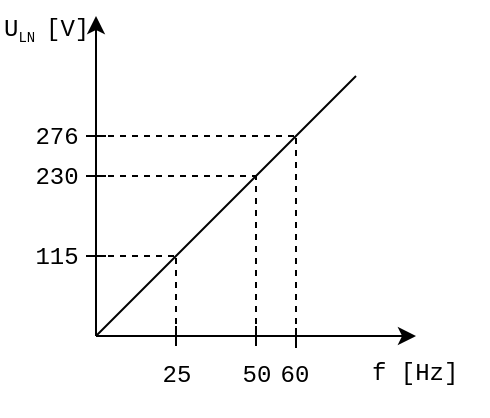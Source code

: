 <mxfile version="10.6.9" type="github"><diagram id="m2NbaIF0WA57adltUQN5" name="Page-1"><mxGraphModel dx="465" dy="260" grid="1" gridSize="10" guides="1" tooltips="1" connect="1" arrows="1" fold="1" page="1" pageScale="1" pageWidth="827" pageHeight="1169" math="0" shadow="0"><root><mxCell id="0"/><mxCell id="1" parent="0"/><mxCell id="J3uKBEu7-aRTBRHW4GBm-1" value="" style="endArrow=classic;html=1;fontFamily=Courier New;fontSize=20;" edge="1" parent="1"><mxGeometry width="50" height="50" relative="1" as="geometry"><mxPoint x="200" y="400" as="sourcePoint"/><mxPoint x="360" y="400" as="targetPoint"/></mxGeometry></mxCell><mxCell id="J3uKBEu7-aRTBRHW4GBm-2" value="" style="endArrow=classic;html=1;fontFamily=Courier New;fontSize=20;" edge="1" parent="1"><mxGeometry width="50" height="50" relative="1" as="geometry"><mxPoint x="200" y="400" as="sourcePoint"/><mxPoint x="200" y="240" as="targetPoint"/></mxGeometry></mxCell><mxCell id="J3uKBEu7-aRTBRHW4GBm-3" value="" style="endArrow=none;html=1;fontFamily=Courier New;fontSize=20;" edge="1" parent="1"><mxGeometry width="50" height="50" relative="1" as="geometry"><mxPoint x="240" y="405" as="sourcePoint"/><mxPoint x="240" y="395" as="targetPoint"/></mxGeometry></mxCell><mxCell id="J3uKBEu7-aRTBRHW4GBm-4" value="" style="endArrow=none;html=1;fontFamily=Courier New;fontSize=20;" edge="1" parent="1"><mxGeometry width="50" height="50" relative="1" as="geometry"><mxPoint x="280" y="405" as="sourcePoint"/><mxPoint x="280" y="395" as="targetPoint"/></mxGeometry></mxCell><mxCell id="J3uKBEu7-aRTBRHW4GBm-5" value="" style="endArrow=none;html=1;fontFamily=Courier New;fontSize=20;" edge="1" parent="1"><mxGeometry width="50" height="50" relative="1" as="geometry"><mxPoint x="300" y="406" as="sourcePoint"/><mxPoint x="300" y="396" as="targetPoint"/></mxGeometry></mxCell><mxCell id="J3uKBEu7-aRTBRHW4GBm-6" value="25" style="text;html=1;resizable=0;points=[];autosize=1;align=center;verticalAlign=top;spacingTop=-4;fontSize=12;fontFamily=Courier New;" vertex="1" parent="1"><mxGeometry x="220" y="410" width="40" height="30" as="geometry"/></mxCell><mxCell id="J3uKBEu7-aRTBRHW4GBm-7" value="50" style="text;html=1;resizable=0;points=[];autosize=1;align=center;verticalAlign=top;spacingTop=-4;fontSize=12;fontFamily=Courier New;" vertex="1" parent="1"><mxGeometry x="265" y="410" width="30" height="20" as="geometry"/></mxCell><mxCell id="J3uKBEu7-aRTBRHW4GBm-8" value="60" style="text;html=1;resizable=0;points=[];autosize=1;align=center;verticalAlign=top;spacingTop=-4;fontSize=12;fontFamily=Courier New;" vertex="1" parent="1"><mxGeometry x="284" y="410" width="30" height="20" as="geometry"/></mxCell><mxCell id="J3uKBEu7-aRTBRHW4GBm-9" value="" style="endArrow=none;html=1;fontFamily=Courier New;fontSize=16;" edge="1" parent="1"><mxGeometry width="50" height="50" relative="1" as="geometry"><mxPoint x="195" y="320" as="sourcePoint"/><mxPoint x="205" y="320" as="targetPoint"/></mxGeometry></mxCell><mxCell id="J3uKBEu7-aRTBRHW4GBm-10" value="" style="endArrow=none;html=1;fontFamily=Courier New;fontSize=16;" edge="1" parent="1"><mxGeometry width="50" height="50" relative="1" as="geometry"><mxPoint x="195" y="360" as="sourcePoint"/><mxPoint x="205" y="360" as="targetPoint"/></mxGeometry></mxCell><mxCell id="J3uKBEu7-aRTBRHW4GBm-11" value="" style="endArrow=none;html=1;fontFamily=Courier New;fontSize=16;" edge="1" parent="1"><mxGeometry width="50" height="50" relative="1" as="geometry"><mxPoint x="195" y="300" as="sourcePoint"/><mxPoint x="205" y="300" as="targetPoint"/></mxGeometry></mxCell><mxCell id="J3uKBEu7-aRTBRHW4GBm-12" value="" style="endArrow=none;html=1;fontFamily=Courier New;fontSize=16;" edge="1" parent="1"><mxGeometry width="50" height="50" relative="1" as="geometry"><mxPoint x="200" y="400" as="sourcePoint"/><mxPoint x="330" y="270" as="targetPoint"/></mxGeometry></mxCell><mxCell id="J3uKBEu7-aRTBRHW4GBm-13" value="" style="endArrow=none;dashed=1;html=1;fontFamily=Courier New;fontSize=16;" edge="1" parent="1"><mxGeometry width="50" height="50" relative="1" as="geometry"><mxPoint x="280" y="400" as="sourcePoint"/><mxPoint x="280" y="320" as="targetPoint"/></mxGeometry></mxCell><mxCell id="J3uKBEu7-aRTBRHW4GBm-14" value="" style="endArrow=none;dashed=1;html=1;fontFamily=Courier New;fontSize=16;" edge="1" parent="1"><mxGeometry width="50" height="50" relative="1" as="geometry"><mxPoint x="200" y="320" as="sourcePoint"/><mxPoint x="280" y="320" as="targetPoint"/></mxGeometry></mxCell><mxCell id="J3uKBEu7-aRTBRHW4GBm-15" value="230" style="text;html=1;resizable=0;points=[];autosize=1;align=center;verticalAlign=bottom;spacingTop=-4;fontSize=12;fontFamily=Courier New;" vertex="1" parent="1"><mxGeometry x="160" y="310" width="40" height="20" as="geometry"/></mxCell><mxCell id="J3uKBEu7-aRTBRHW4GBm-16" value="115" style="text;html=1;resizable=0;points=[];autosize=1;align=center;verticalAlign=bottom;spacingTop=-4;fontSize=12;fontFamily=Courier New;" vertex="1" parent="1"><mxGeometry x="160" y="350" width="40" height="20" as="geometry"/></mxCell><mxCell id="J3uKBEu7-aRTBRHW4GBm-17" value="" style="endArrow=none;dashed=1;html=1;fontFamily=Courier New;fontSize=16;" edge="1" parent="1"><mxGeometry width="50" height="50" relative="1" as="geometry"><mxPoint x="200" y="360" as="sourcePoint"/><mxPoint x="240" y="360" as="targetPoint"/></mxGeometry></mxCell><mxCell id="J3uKBEu7-aRTBRHW4GBm-18" value="" style="endArrow=none;dashed=1;html=1;fontFamily=Courier New;fontSize=16;" edge="1" parent="1"><mxGeometry width="50" height="50" relative="1" as="geometry"><mxPoint x="300" y="400" as="sourcePoint"/><mxPoint x="300" y="300" as="targetPoint"/></mxGeometry></mxCell><mxCell id="J3uKBEu7-aRTBRHW4GBm-19" value="" style="endArrow=none;dashed=1;html=1;fontFamily=Courier New;fontSize=16;" edge="1" parent="1"><mxGeometry width="50" height="50" relative="1" as="geometry"><mxPoint x="200" y="300" as="sourcePoint"/><mxPoint x="300" y="300" as="targetPoint"/></mxGeometry></mxCell><mxCell id="J3uKBEu7-aRTBRHW4GBm-20" value="276" style="text;html=1;resizable=0;points=[];autosize=1;align=center;verticalAlign=bottom;spacingTop=-4;fontSize=12;fontFamily=Courier New;" vertex="1" parent="1"><mxGeometry x="160" y="290" width="40" height="20" as="geometry"/></mxCell><mxCell id="J3uKBEu7-aRTBRHW4GBm-21" value="" style="endArrow=none;dashed=1;html=1;fontFamily=Courier New;fontSize=16;" edge="1" parent="1"><mxGeometry width="50" height="50" relative="1" as="geometry"><mxPoint x="240" y="400" as="sourcePoint"/><mxPoint x="240" y="360" as="targetPoint"/></mxGeometry></mxCell><mxCell id="J3uKBEu7-aRTBRHW4GBm-22" value="f [Hz]" style="text;html=1;resizable=0;points=[];autosize=1;align=left;verticalAlign=top;spacingTop=-4;fontSize=12;fontFamily=Courier New;" vertex="1" parent="1"><mxGeometry x="336" y="409" width="60" height="20" as="geometry"/></mxCell><mxCell id="J3uKBEu7-aRTBRHW4GBm-23" value="U&lt;sub style=&quot;font-size: 9px&quot;&gt;&lt;font style=&quot;font-size: 7px&quot;&gt;LN&lt;/font&gt; &lt;/sub&gt;[V]&lt;sub&gt;&lt;br&gt;&lt;/sub&gt;" style="text;html=1;resizable=0;points=[];autosize=1;align=left;verticalAlign=top;spacingTop=-4;fontSize=12;fontFamily=Courier New;" vertex="1" parent="1"><mxGeometry x="152" y="237" width="60" height="20" as="geometry"/></mxCell></root></mxGraphModel></diagram></mxfile>